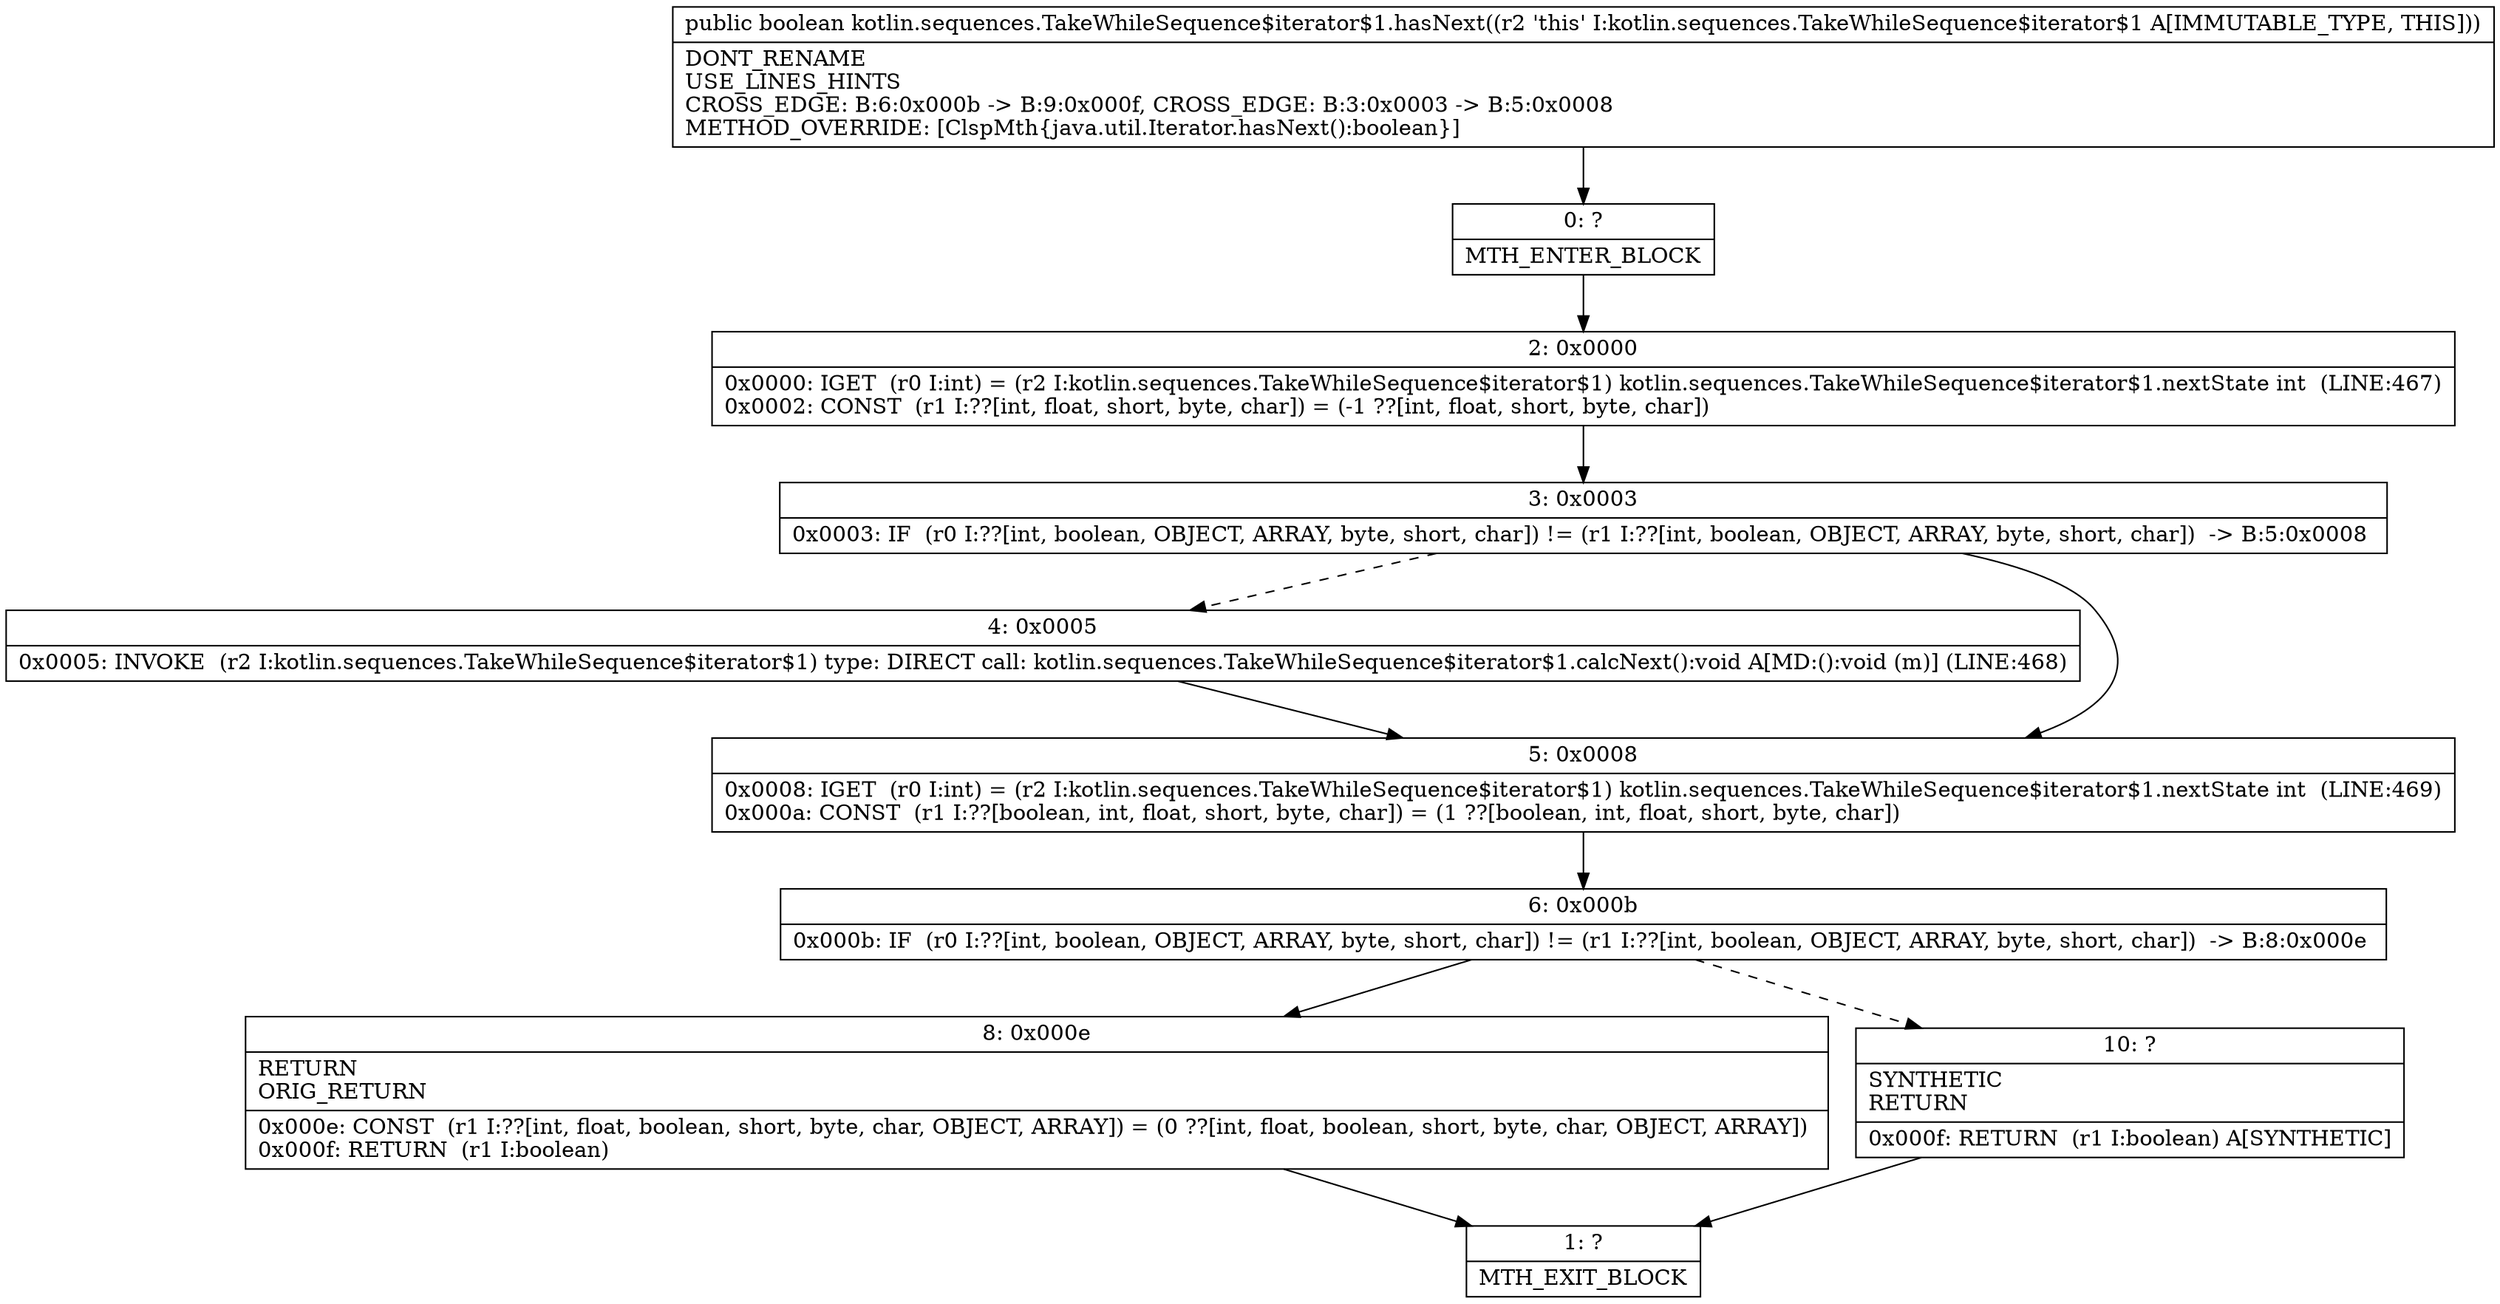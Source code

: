 digraph "CFG forkotlin.sequences.TakeWhileSequence$iterator$1.hasNext()Z" {
Node_0 [shape=record,label="{0\:\ ?|MTH_ENTER_BLOCK\l}"];
Node_2 [shape=record,label="{2\:\ 0x0000|0x0000: IGET  (r0 I:int) = (r2 I:kotlin.sequences.TakeWhileSequence$iterator$1) kotlin.sequences.TakeWhileSequence$iterator$1.nextState int  (LINE:467)\l0x0002: CONST  (r1 I:??[int, float, short, byte, char]) = (\-1 ??[int, float, short, byte, char]) \l}"];
Node_3 [shape=record,label="{3\:\ 0x0003|0x0003: IF  (r0 I:??[int, boolean, OBJECT, ARRAY, byte, short, char]) != (r1 I:??[int, boolean, OBJECT, ARRAY, byte, short, char])  \-\> B:5:0x0008 \l}"];
Node_4 [shape=record,label="{4\:\ 0x0005|0x0005: INVOKE  (r2 I:kotlin.sequences.TakeWhileSequence$iterator$1) type: DIRECT call: kotlin.sequences.TakeWhileSequence$iterator$1.calcNext():void A[MD:():void (m)] (LINE:468)\l}"];
Node_5 [shape=record,label="{5\:\ 0x0008|0x0008: IGET  (r0 I:int) = (r2 I:kotlin.sequences.TakeWhileSequence$iterator$1) kotlin.sequences.TakeWhileSequence$iterator$1.nextState int  (LINE:469)\l0x000a: CONST  (r1 I:??[boolean, int, float, short, byte, char]) = (1 ??[boolean, int, float, short, byte, char]) \l}"];
Node_6 [shape=record,label="{6\:\ 0x000b|0x000b: IF  (r0 I:??[int, boolean, OBJECT, ARRAY, byte, short, char]) != (r1 I:??[int, boolean, OBJECT, ARRAY, byte, short, char])  \-\> B:8:0x000e \l}"];
Node_8 [shape=record,label="{8\:\ 0x000e|RETURN\lORIG_RETURN\l|0x000e: CONST  (r1 I:??[int, float, boolean, short, byte, char, OBJECT, ARRAY]) = (0 ??[int, float, boolean, short, byte, char, OBJECT, ARRAY]) \l0x000f: RETURN  (r1 I:boolean) \l}"];
Node_1 [shape=record,label="{1\:\ ?|MTH_EXIT_BLOCK\l}"];
Node_10 [shape=record,label="{10\:\ ?|SYNTHETIC\lRETURN\l|0x000f: RETURN  (r1 I:boolean) A[SYNTHETIC]\l}"];
MethodNode[shape=record,label="{public boolean kotlin.sequences.TakeWhileSequence$iterator$1.hasNext((r2 'this' I:kotlin.sequences.TakeWhileSequence$iterator$1 A[IMMUTABLE_TYPE, THIS]))  | DONT_RENAME\lUSE_LINES_HINTS\lCROSS_EDGE: B:6:0x000b \-\> B:9:0x000f, CROSS_EDGE: B:3:0x0003 \-\> B:5:0x0008\lMETHOD_OVERRIDE: [ClspMth\{java.util.Iterator.hasNext():boolean\}]\l}"];
MethodNode -> Node_0;Node_0 -> Node_2;
Node_2 -> Node_3;
Node_3 -> Node_4[style=dashed];
Node_3 -> Node_5;
Node_4 -> Node_5;
Node_5 -> Node_6;
Node_6 -> Node_8;
Node_6 -> Node_10[style=dashed];
Node_8 -> Node_1;
Node_10 -> Node_1;
}

